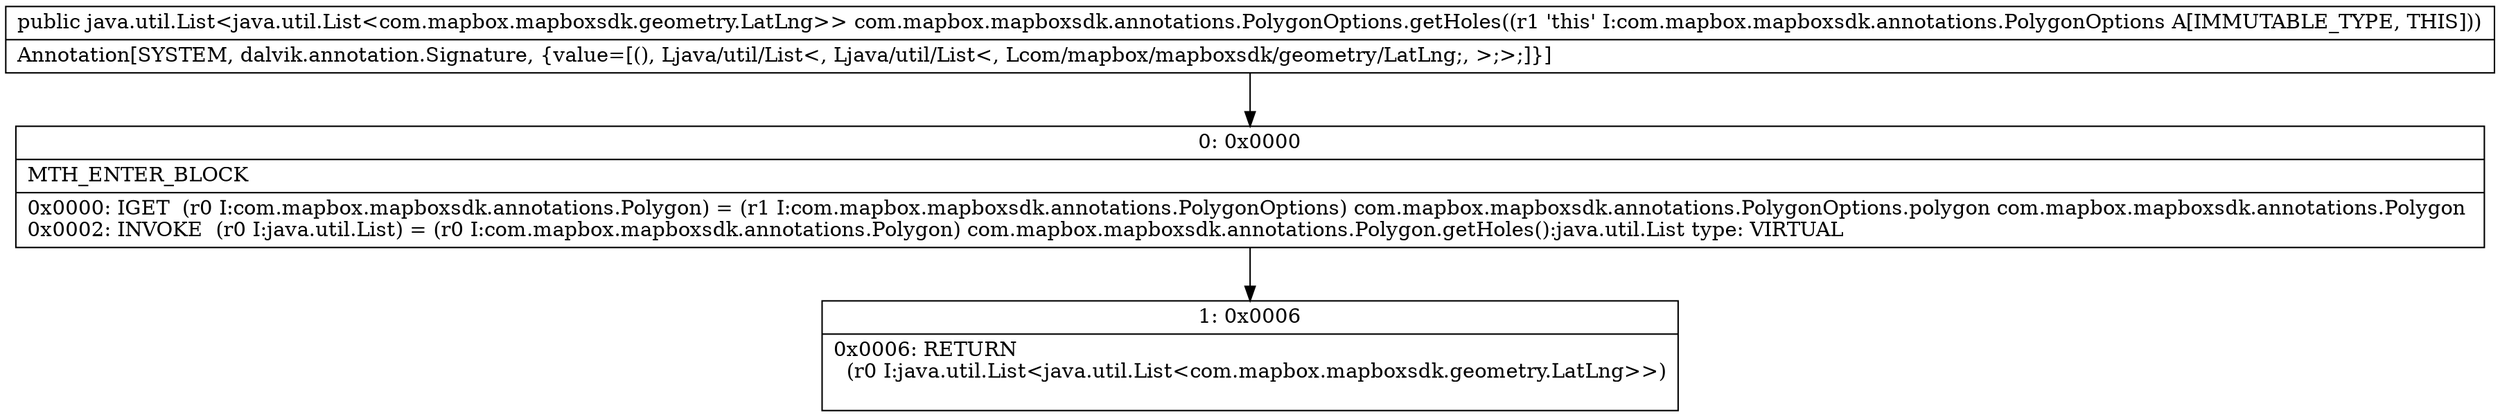 digraph "CFG forcom.mapbox.mapboxsdk.annotations.PolygonOptions.getHoles()Ljava\/util\/List;" {
Node_0 [shape=record,label="{0\:\ 0x0000|MTH_ENTER_BLOCK\l|0x0000: IGET  (r0 I:com.mapbox.mapboxsdk.annotations.Polygon) = (r1 I:com.mapbox.mapboxsdk.annotations.PolygonOptions) com.mapbox.mapboxsdk.annotations.PolygonOptions.polygon com.mapbox.mapboxsdk.annotations.Polygon \l0x0002: INVOKE  (r0 I:java.util.List) = (r0 I:com.mapbox.mapboxsdk.annotations.Polygon) com.mapbox.mapboxsdk.annotations.Polygon.getHoles():java.util.List type: VIRTUAL \l}"];
Node_1 [shape=record,label="{1\:\ 0x0006|0x0006: RETURN  \l  (r0 I:java.util.List\<java.util.List\<com.mapbox.mapboxsdk.geometry.LatLng\>\>)\l \l}"];
MethodNode[shape=record,label="{public java.util.List\<java.util.List\<com.mapbox.mapboxsdk.geometry.LatLng\>\> com.mapbox.mapboxsdk.annotations.PolygonOptions.getHoles((r1 'this' I:com.mapbox.mapboxsdk.annotations.PolygonOptions A[IMMUTABLE_TYPE, THIS]))  | Annotation[SYSTEM, dalvik.annotation.Signature, \{value=[(), Ljava\/util\/List\<, Ljava\/util\/List\<, Lcom\/mapbox\/mapboxsdk\/geometry\/LatLng;, \>;\>;]\}]\l}"];
MethodNode -> Node_0;
Node_0 -> Node_1;
}

